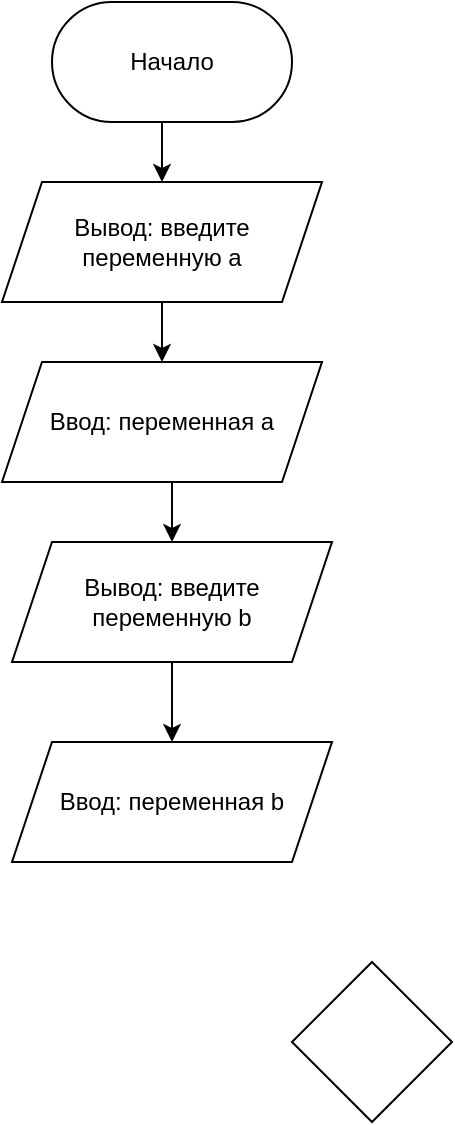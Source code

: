 <mxfile version="24.0.5" type="device">
  <diagram name="Страница — 1" id="BacxX0QQQ3JA__VZUVV1">
    <mxGraphModel dx="586" dy="292" grid="1" gridSize="10" guides="1" tooltips="1" connect="1" arrows="1" fold="1" page="1" pageScale="1" pageWidth="827" pageHeight="1169" math="0" shadow="0">
      <root>
        <mxCell id="0" />
        <mxCell id="1" parent="0" />
        <mxCell id="2NEdvk8BU1wW2DeTOBhi-8" style="edgeStyle=orthogonalEdgeStyle;rounded=0;orthogonalLoop=1;jettySize=auto;html=1;exitX=0.5;exitY=1;exitDx=0;exitDy=0;entryX=0.5;entryY=0;entryDx=0;entryDy=0;" edge="1" parent="1" source="2NEdvk8BU1wW2DeTOBhi-3" target="2NEdvk8BU1wW2DeTOBhi-4">
          <mxGeometry relative="1" as="geometry" />
        </mxCell>
        <mxCell id="2NEdvk8BU1wW2DeTOBhi-3" value="Начало" style="rounded=1;whiteSpace=wrap;html=1;arcSize=50;" vertex="1" parent="1">
          <mxGeometry x="180" y="80" width="120" height="60" as="geometry" />
        </mxCell>
        <mxCell id="2NEdvk8BU1wW2DeTOBhi-6" style="edgeStyle=orthogonalEdgeStyle;rounded=0;orthogonalLoop=1;jettySize=auto;html=1;exitX=0.5;exitY=1;exitDx=0;exitDy=0;entryX=0.5;entryY=0;entryDx=0;entryDy=0;" edge="1" parent="1" source="2NEdvk8BU1wW2DeTOBhi-4" target="2NEdvk8BU1wW2DeTOBhi-5">
          <mxGeometry relative="1" as="geometry" />
        </mxCell>
        <mxCell id="2NEdvk8BU1wW2DeTOBhi-4" value="Вывод: введите переменную а" style="shape=parallelogram;perimeter=parallelogramPerimeter;whiteSpace=wrap;html=1;fixedSize=1;" vertex="1" parent="1">
          <mxGeometry x="155" y="170" width="160" height="60" as="geometry" />
        </mxCell>
        <mxCell id="2NEdvk8BU1wW2DeTOBhi-12" style="edgeStyle=orthogonalEdgeStyle;rounded=0;orthogonalLoop=1;jettySize=auto;html=1;exitX=0.5;exitY=1;exitDx=0;exitDy=0;entryX=0.5;entryY=0;entryDx=0;entryDy=0;" edge="1" parent="1" source="2NEdvk8BU1wW2DeTOBhi-5" target="2NEdvk8BU1wW2DeTOBhi-10">
          <mxGeometry relative="1" as="geometry" />
        </mxCell>
        <mxCell id="2NEdvk8BU1wW2DeTOBhi-5" value="Ввод: переменная a" style="shape=parallelogram;perimeter=parallelogramPerimeter;whiteSpace=wrap;html=1;fixedSize=1;" vertex="1" parent="1">
          <mxGeometry x="155" y="260" width="160" height="60" as="geometry" />
        </mxCell>
        <mxCell id="2NEdvk8BU1wW2DeTOBhi-9" style="edgeStyle=orthogonalEdgeStyle;rounded=0;orthogonalLoop=1;jettySize=auto;html=1;exitX=0.5;exitY=1;exitDx=0;exitDy=0;entryX=0.5;entryY=0;entryDx=0;entryDy=0;" edge="1" parent="1" source="2NEdvk8BU1wW2DeTOBhi-10" target="2NEdvk8BU1wW2DeTOBhi-11">
          <mxGeometry relative="1" as="geometry" />
        </mxCell>
        <mxCell id="2NEdvk8BU1wW2DeTOBhi-10" value="Вывод: введите переменную b" style="shape=parallelogram;perimeter=parallelogramPerimeter;whiteSpace=wrap;html=1;fixedSize=1;" vertex="1" parent="1">
          <mxGeometry x="160" y="350" width="160" height="60" as="geometry" />
        </mxCell>
        <mxCell id="2NEdvk8BU1wW2DeTOBhi-11" value="Ввод: переменная b" style="shape=parallelogram;perimeter=parallelogramPerimeter;whiteSpace=wrap;html=1;fixedSize=1;" vertex="1" parent="1">
          <mxGeometry x="160" y="450" width="160" height="60" as="geometry" />
        </mxCell>
        <mxCell id="2NEdvk8BU1wW2DeTOBhi-14" value="" style="rhombus;whiteSpace=wrap;html=1;" vertex="1" parent="1">
          <mxGeometry x="300" y="560" width="80" height="80" as="geometry" />
        </mxCell>
      </root>
    </mxGraphModel>
  </diagram>
</mxfile>
